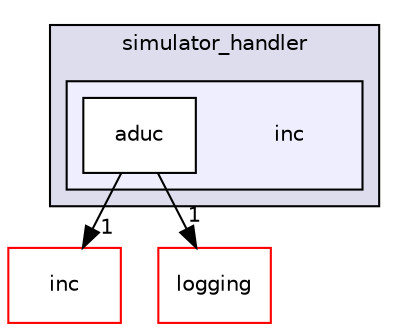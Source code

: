 digraph "src/extensions/step_handlers/simulator_handler/inc" {
  compound=true
  node [ fontsize="10", fontname="Helvetica"];
  edge [ labelfontsize="10", labelfontname="Helvetica"];
  subgraph clusterdir_b415cfbbf542ed989f7f84524d897365 {
    graph [ bgcolor="#ddddee", pencolor="black", label="simulator_handler" fontname="Helvetica", fontsize="10", URL="dir_b415cfbbf542ed989f7f84524d897365.html"]
  subgraph clusterdir_a5bff4ed309c14d35c6223c2a9b0862f {
    graph [ bgcolor="#eeeeff", pencolor="black", label="" URL="dir_a5bff4ed309c14d35c6223c2a9b0862f.html"];
    dir_a5bff4ed309c14d35c6223c2a9b0862f [shape=plaintext label="inc"];
    dir_255357cdd4d1f766452cb3e732e923f5 [shape=box label="aduc" color="black" fillcolor="white" style="filled" URL="dir_255357cdd4d1f766452cb3e732e923f5.html"];
  }
  }
  dir_5ec935d27ce007f1101fc862d8e60cc5 [shape=box label="inc" fillcolor="white" style="filled" color="red" URL="dir_5ec935d27ce007f1101fc862d8e60cc5.html"];
  dir_b3320b59a4aa4a7431bc8488b87009bf [shape=box label="logging" fillcolor="white" style="filled" color="red" URL="dir_b3320b59a4aa4a7431bc8488b87009bf.html"];
  dir_255357cdd4d1f766452cb3e732e923f5->dir_5ec935d27ce007f1101fc862d8e60cc5 [headlabel="1", labeldistance=1.5 headhref="dir_000127_000116.html"];
  dir_255357cdd4d1f766452cb3e732e923f5->dir_b3320b59a4aa4a7431bc8488b87009bf [headlabel="1", labeldistance=1.5 headhref="dir_000127_000143.html"];
}
